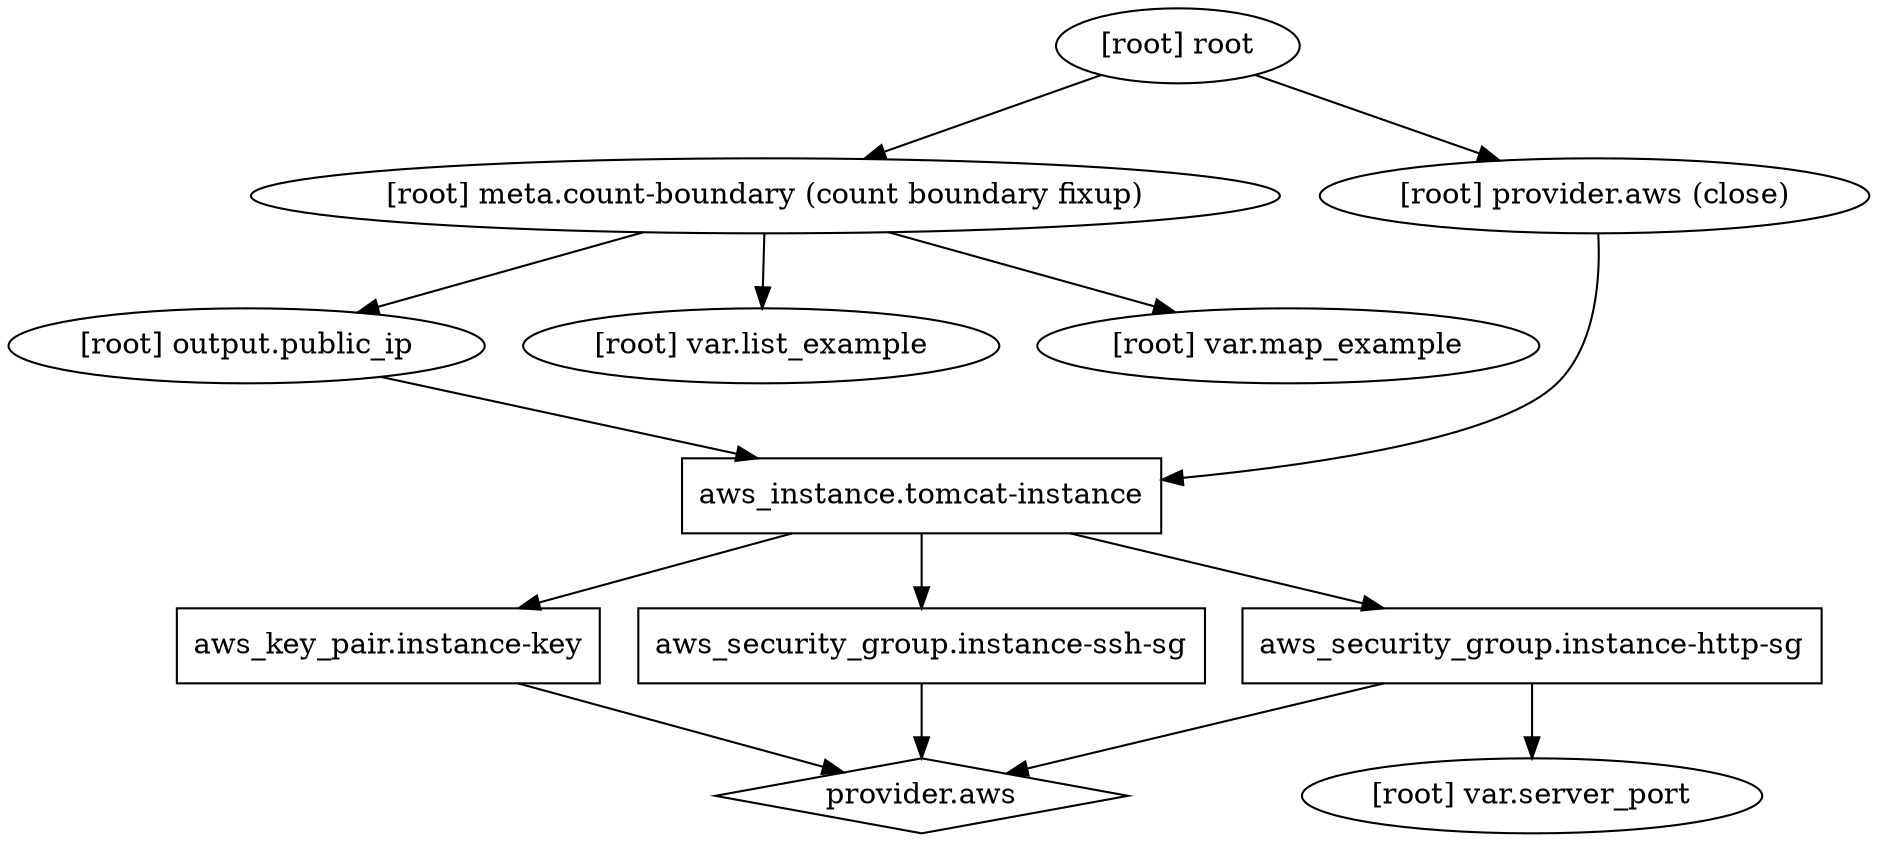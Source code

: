 digraph {
	compound = "true"
	newrank = "true"
	subgraph "root" {
		"[root] aws_instance.tomcat-instance" [label = "aws_instance.tomcat-instance", shape = "box"]
		"[root] aws_key_pair.instance-key" [label = "aws_key_pair.instance-key", shape = "box"]
		"[root] aws_security_group.instance-http-sg" [label = "aws_security_group.instance-http-sg", shape = "box"]
		"[root] aws_security_group.instance-ssh-sg" [label = "aws_security_group.instance-ssh-sg", shape = "box"]
		"[root] provider.aws" [label = "provider.aws", shape = "diamond"]
		"[root] aws_instance.tomcat-instance" -> "[root] aws_key_pair.instance-key"
		"[root] aws_instance.tomcat-instance" -> "[root] aws_security_group.instance-http-sg"
		"[root] aws_instance.tomcat-instance" -> "[root] aws_security_group.instance-ssh-sg"
		"[root] aws_key_pair.instance-key" -> "[root] provider.aws"
		"[root] aws_security_group.instance-http-sg" -> "[root] provider.aws"
		"[root] aws_security_group.instance-http-sg" -> "[root] var.server_port"
		"[root] aws_security_group.instance-ssh-sg" -> "[root] provider.aws"
		"[root] meta.count-boundary (count boundary fixup)" -> "[root] output.public_ip"
		"[root] meta.count-boundary (count boundary fixup)" -> "[root] var.list_example"
		"[root] meta.count-boundary (count boundary fixup)" -> "[root] var.map_example"
		"[root] output.public_ip" -> "[root] aws_instance.tomcat-instance"
		"[root] provider.aws (close)" -> "[root] aws_instance.tomcat-instance"
		"[root] root" -> "[root] meta.count-boundary (count boundary fixup)"
		"[root] root" -> "[root] provider.aws (close)"
	}
}

